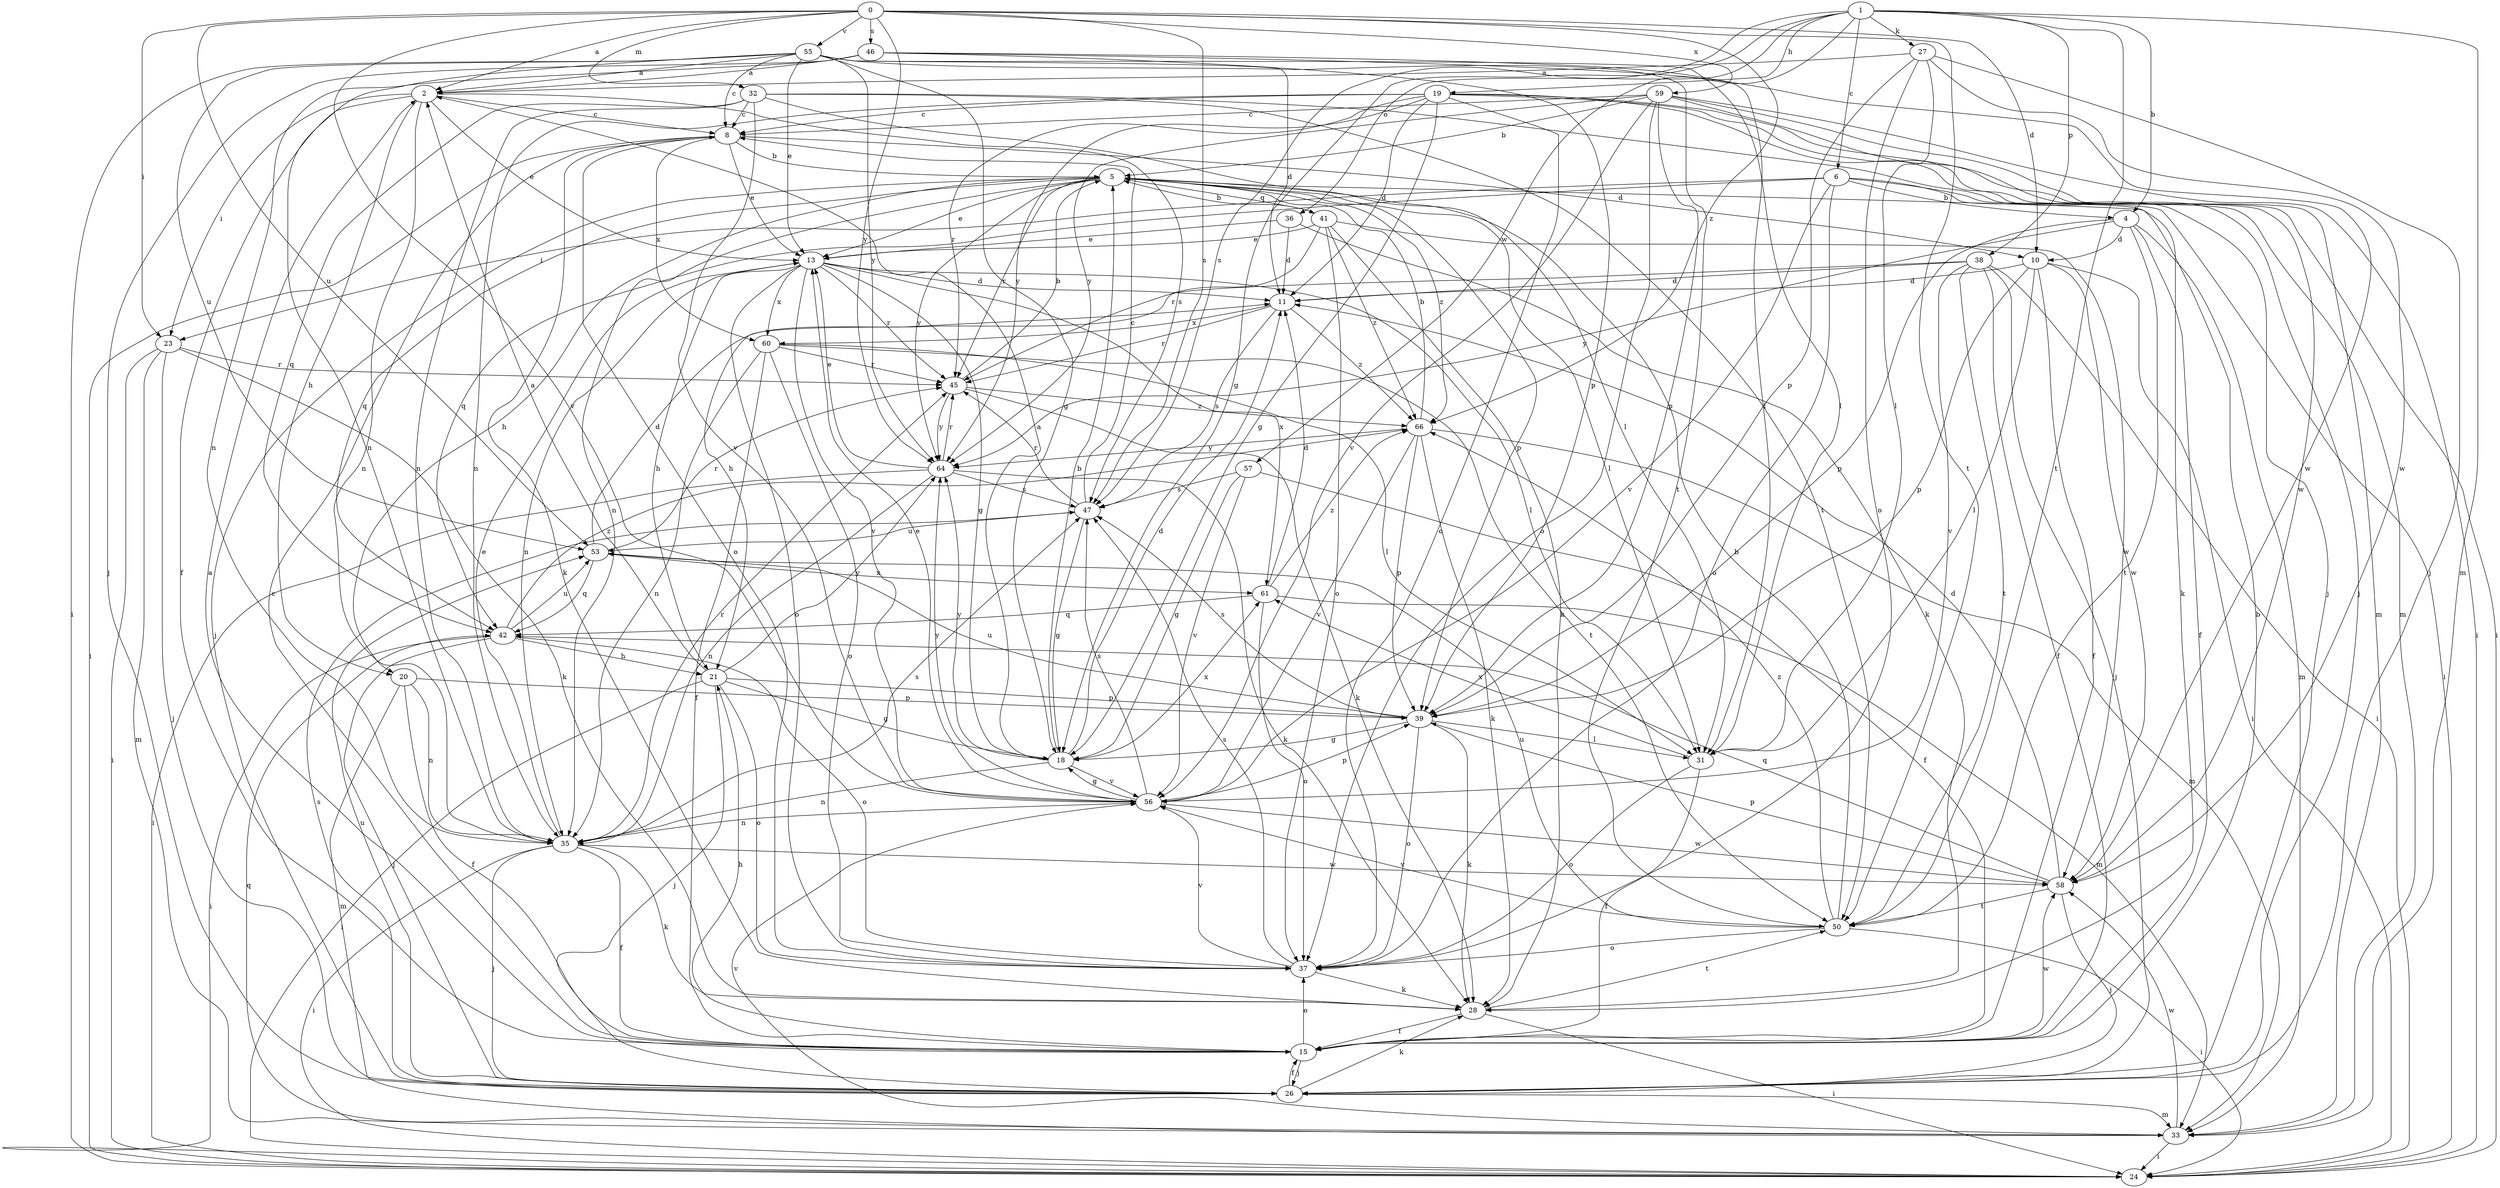 strict digraph  {
0;
1;
2;
4;
5;
6;
8;
10;
11;
13;
15;
18;
19;
20;
21;
23;
24;
26;
27;
28;
31;
32;
33;
35;
36;
37;
38;
39;
41;
42;
45;
46;
47;
50;
53;
55;
56;
57;
58;
59;
60;
61;
64;
66;
0 -> 2  [label=a];
0 -> 10  [label=d];
0 -> 23  [label=i];
0 -> 32  [label=m];
0 -> 46  [label=s];
0 -> 47  [label=s];
0 -> 50  [label=t];
0 -> 53  [label=u];
0 -> 55  [label=v];
0 -> 56  [label=v];
0 -> 59  [label=x];
0 -> 64  [label=y];
0 -> 66  [label=z];
1 -> 4  [label=b];
1 -> 6  [label=c];
1 -> 18  [label=g];
1 -> 19  [label=h];
1 -> 27  [label=k];
1 -> 33  [label=m];
1 -> 36  [label=o];
1 -> 38  [label=p];
1 -> 47  [label=s];
1 -> 50  [label=t];
1 -> 57  [label=w];
2 -> 8  [label=c];
2 -> 13  [label=e];
2 -> 15  [label=f];
2 -> 20  [label=h];
2 -> 23  [label=i];
2 -> 35  [label=n];
2 -> 47  [label=s];
4 -> 10  [label=d];
4 -> 15  [label=f];
4 -> 33  [label=m];
4 -> 39  [label=p];
4 -> 50  [label=t];
4 -> 64  [label=y];
5 -> 13  [label=e];
5 -> 20  [label=h];
5 -> 26  [label=j];
5 -> 31  [label=l];
5 -> 35  [label=n];
5 -> 39  [label=p];
5 -> 41  [label=q];
5 -> 42  [label=q];
5 -> 45  [label=r];
5 -> 64  [label=y];
5 -> 66  [label=z];
6 -> 4  [label=b];
6 -> 23  [label=i];
6 -> 24  [label=i];
6 -> 28  [label=k];
6 -> 37  [label=o];
6 -> 42  [label=q];
6 -> 56  [label=v];
8 -> 5  [label=b];
8 -> 10  [label=d];
8 -> 13  [label=e];
8 -> 24  [label=i];
8 -> 28  [label=k];
8 -> 37  [label=o];
8 -> 60  [label=x];
10 -> 11  [label=d];
10 -> 15  [label=f];
10 -> 24  [label=i];
10 -> 31  [label=l];
10 -> 39  [label=p];
10 -> 58  [label=w];
11 -> 45  [label=r];
11 -> 47  [label=s];
11 -> 60  [label=x];
11 -> 66  [label=z];
13 -> 11  [label=d];
13 -> 18  [label=g];
13 -> 21  [label=h];
13 -> 31  [label=l];
13 -> 35  [label=n];
13 -> 37  [label=o];
13 -> 45  [label=r];
13 -> 56  [label=v];
13 -> 60  [label=x];
13 -> 61  [label=x];
15 -> 2  [label=a];
15 -> 5  [label=b];
15 -> 8  [label=c];
15 -> 21  [label=h];
15 -> 26  [label=j];
15 -> 37  [label=o];
15 -> 58  [label=w];
18 -> 2  [label=a];
18 -> 5  [label=b];
18 -> 11  [label=d];
18 -> 35  [label=n];
18 -> 56  [label=v];
18 -> 61  [label=x];
18 -> 64  [label=y];
19 -> 8  [label=c];
19 -> 11  [label=d];
19 -> 18  [label=g];
19 -> 24  [label=i];
19 -> 26  [label=j];
19 -> 33  [label=m];
19 -> 35  [label=n];
19 -> 37  [label=o];
19 -> 45  [label=r];
19 -> 64  [label=y];
20 -> 15  [label=f];
20 -> 33  [label=m];
20 -> 35  [label=n];
20 -> 39  [label=p];
21 -> 2  [label=a];
21 -> 18  [label=g];
21 -> 24  [label=i];
21 -> 26  [label=j];
21 -> 37  [label=o];
21 -> 39  [label=p];
21 -> 64  [label=y];
23 -> 24  [label=i];
23 -> 26  [label=j];
23 -> 28  [label=k];
23 -> 33  [label=m];
23 -> 45  [label=r];
26 -> 15  [label=f];
26 -> 28  [label=k];
26 -> 33  [label=m];
26 -> 47  [label=s];
26 -> 53  [label=u];
27 -> 2  [label=a];
27 -> 26  [label=j];
27 -> 31  [label=l];
27 -> 37  [label=o];
27 -> 39  [label=p];
27 -> 58  [label=w];
28 -> 15  [label=f];
28 -> 24  [label=i];
28 -> 50  [label=t];
31 -> 15  [label=f];
31 -> 37  [label=o];
31 -> 61  [label=x];
32 -> 8  [label=c];
32 -> 26  [label=j];
32 -> 31  [label=l];
32 -> 35  [label=n];
32 -> 42  [label=q];
32 -> 50  [label=t];
32 -> 56  [label=v];
33 -> 24  [label=i];
33 -> 42  [label=q];
33 -> 56  [label=v];
33 -> 58  [label=w];
35 -> 13  [label=e];
35 -> 15  [label=f];
35 -> 24  [label=i];
35 -> 26  [label=j];
35 -> 28  [label=k];
35 -> 45  [label=r];
35 -> 47  [label=s];
35 -> 58  [label=w];
36 -> 11  [label=d];
36 -> 13  [label=e];
36 -> 28  [label=k];
37 -> 28  [label=k];
37 -> 47  [label=s];
37 -> 56  [label=v];
38 -> 11  [label=d];
38 -> 15  [label=f];
38 -> 21  [label=h];
38 -> 24  [label=i];
38 -> 26  [label=j];
38 -> 50  [label=t];
38 -> 56  [label=v];
39 -> 18  [label=g];
39 -> 28  [label=k];
39 -> 31  [label=l];
39 -> 37  [label=o];
39 -> 47  [label=s];
39 -> 53  [label=u];
41 -> 5  [label=b];
41 -> 13  [label=e];
41 -> 28  [label=k];
41 -> 37  [label=o];
41 -> 45  [label=r];
41 -> 58  [label=w];
41 -> 66  [label=z];
42 -> 21  [label=h];
42 -> 24  [label=i];
42 -> 26  [label=j];
42 -> 37  [label=o];
42 -> 53  [label=u];
42 -> 66  [label=z];
45 -> 5  [label=b];
45 -> 28  [label=k];
45 -> 64  [label=y];
45 -> 66  [label=z];
46 -> 2  [label=a];
46 -> 26  [label=j];
46 -> 31  [label=l];
46 -> 35  [label=n];
46 -> 39  [label=p];
46 -> 58  [label=w];
47 -> 8  [label=c];
47 -> 18  [label=g];
47 -> 45  [label=r];
47 -> 53  [label=u];
50 -> 5  [label=b];
50 -> 24  [label=i];
50 -> 37  [label=o];
50 -> 53  [label=u];
50 -> 56  [label=v];
50 -> 66  [label=z];
53 -> 11  [label=d];
53 -> 42  [label=q];
53 -> 45  [label=r];
53 -> 61  [label=x];
55 -> 2  [label=a];
55 -> 8  [label=c];
55 -> 11  [label=d];
55 -> 13  [label=e];
55 -> 18  [label=g];
55 -> 24  [label=i];
55 -> 31  [label=l];
55 -> 35  [label=n];
55 -> 50  [label=t];
55 -> 53  [label=u];
55 -> 64  [label=y];
56 -> 13  [label=e];
56 -> 18  [label=g];
56 -> 35  [label=n];
56 -> 39  [label=p];
56 -> 47  [label=s];
56 -> 58  [label=w];
56 -> 64  [label=y];
57 -> 15  [label=f];
57 -> 18  [label=g];
57 -> 47  [label=s];
57 -> 56  [label=v];
58 -> 11  [label=d];
58 -> 26  [label=j];
58 -> 39  [label=p];
58 -> 42  [label=q];
58 -> 50  [label=t];
59 -> 5  [label=b];
59 -> 8  [label=c];
59 -> 24  [label=i];
59 -> 33  [label=m];
59 -> 37  [label=o];
59 -> 39  [label=p];
59 -> 56  [label=v];
59 -> 58  [label=w];
59 -> 64  [label=y];
60 -> 15  [label=f];
60 -> 31  [label=l];
60 -> 35  [label=n];
60 -> 37  [label=o];
60 -> 45  [label=r];
60 -> 50  [label=t];
61 -> 11  [label=d];
61 -> 33  [label=m];
61 -> 37  [label=o];
61 -> 42  [label=q];
61 -> 66  [label=z];
64 -> 13  [label=e];
64 -> 24  [label=i];
64 -> 28  [label=k];
64 -> 35  [label=n];
64 -> 45  [label=r];
64 -> 47  [label=s];
66 -> 5  [label=b];
66 -> 28  [label=k];
66 -> 33  [label=m];
66 -> 39  [label=p];
66 -> 56  [label=v];
66 -> 64  [label=y];
}

